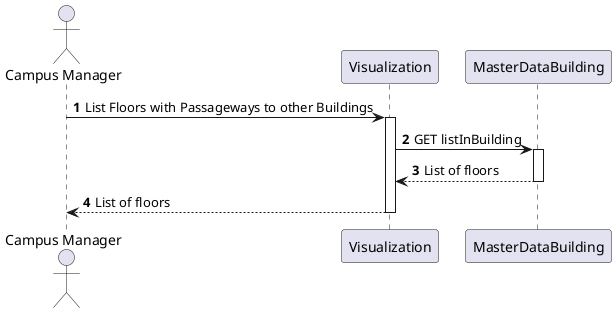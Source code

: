 @startuml

autonumber
actor "Campus Manager" as CM
participant Visualization
participant "MasterDataBuilding" as GI

CM -> Visualization: List Floors with Passageways to other Buildings
activate Visualization

Visualization -> GI: GET listInBuilding
activate GI
GI --> Visualization: List of floors
deactivate GI

CM <-- Visualization: List of floors
deactivate Visualization


@enduml
